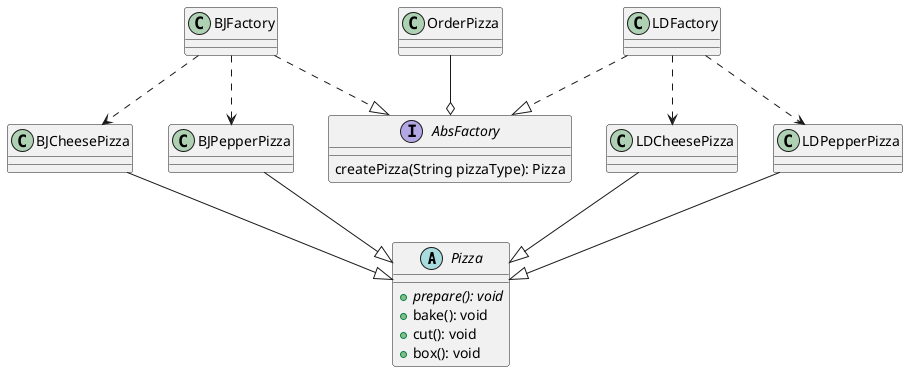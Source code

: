 @startuml
abstract class Pizza {
    +{abstract}prepare(): void
    +bake(): void
    +cut(): void
    +box(): void
}

class BJCheesePizza
class BJPepperPizza
class LDCheesePizza
class LDPepperPizza

BJCheesePizza --|> Pizza
BJPepperPizza --|> Pizza
LDCheesePizza --|> Pizza
LDPepperPizza --|> Pizza

interface AbsFactory {
    createPizza(String pizzaType): Pizza
}
class BJFactory
class LDFactory
class OrderPizza


BJFactory ..|> AbsFactory
LDFactory ..|> AbsFactory

OrderPizza --o AbsFactory

BJFactory ..> BJCheesePizza
BJFactory ..> BJPepperPizza
LDFactory ..> LDCheesePizza
LDFactory ..> LDPepperPizza
@enduml